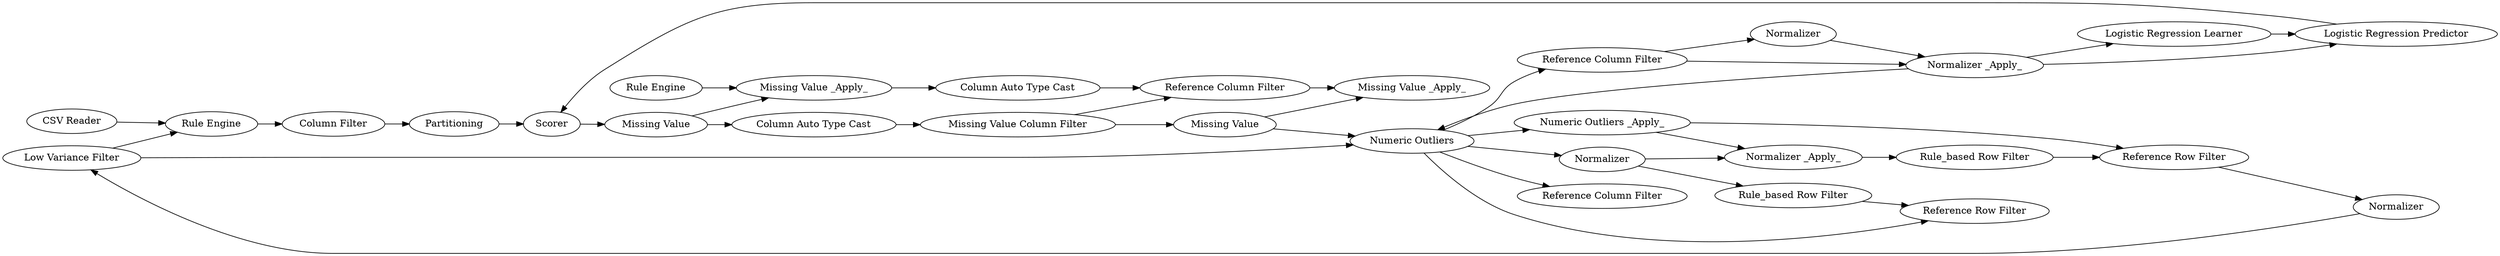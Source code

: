 digraph {
	53 -> 23
	66 -> 85
	84 -> 53
	784 -> 786
	82 -> 66
	56 -> 66
	23 -> 26
	780 -> 786
	63 -> 64
	59 -> 23
	66 -> 780
	55 -> 56
	53 -> 66
	66 -> 785
	77 -> 78
	78 -> 80
	75 -> 54
	81 -> 72
	81 -> 82
	85 -> 56
	780 -> 778
	72 -> 73
	66 -> 774
	786 -> 84
	774 -> 778
	54 -> 77
	26 -> 24
	24 -> 77
	778 -> 784
	85 -> 55
	66 -> 74
	83 -> 72
	78 -> 64
	82 -> 73
	80 -> 81
	56 -> 54
	56 -> 75
	775 -> 785
	774 -> 775
	64 -> 83
	784 [label="Rule_based Row Filter"]
	55 [label=Normalizer]
	774 [label=Normalizer]
	26 [label="Column Filter"]
	74 [label="Reference Column Filter"]
	78 [label="Missing Value"]
	24 [label=Partitioning]
	64 [label="Missing Value _Apply_"]
	84 [label=Normalizer]
	778 [label="Normalizer _Apply_"]
	56 [label="Normalizer _Apply_"]
	775 [label="Rule_based Row Filter"]
	54 [label="Logistic Regression Predictor"]
	85 [label="Reference Column Filter"]
	59 [label="CSV Reader"]
	75 [label="Logistic Regression Learner"]
	785 [label="Reference Row Filter"]
	53 [label="Low Variance Filter"]
	72 [label="Reference Column Filter"]
	23 [label="Rule Engine"]
	63 [label="Rule Engine"]
	77 [label=Scorer]
	83 [label="Column Auto Type Cast"]
	81 [label="Missing Value Column Filter"]
	66 [label="Numeric Outliers"]
	82 [label="Missing Value"]
	80 [label="Column Auto Type Cast"]
	73 [label="Missing Value _Apply_"]
	786 [label="Reference Row Filter"]
	780 [label="Numeric Outliers _Apply_"]
	rankdir=LR
}
